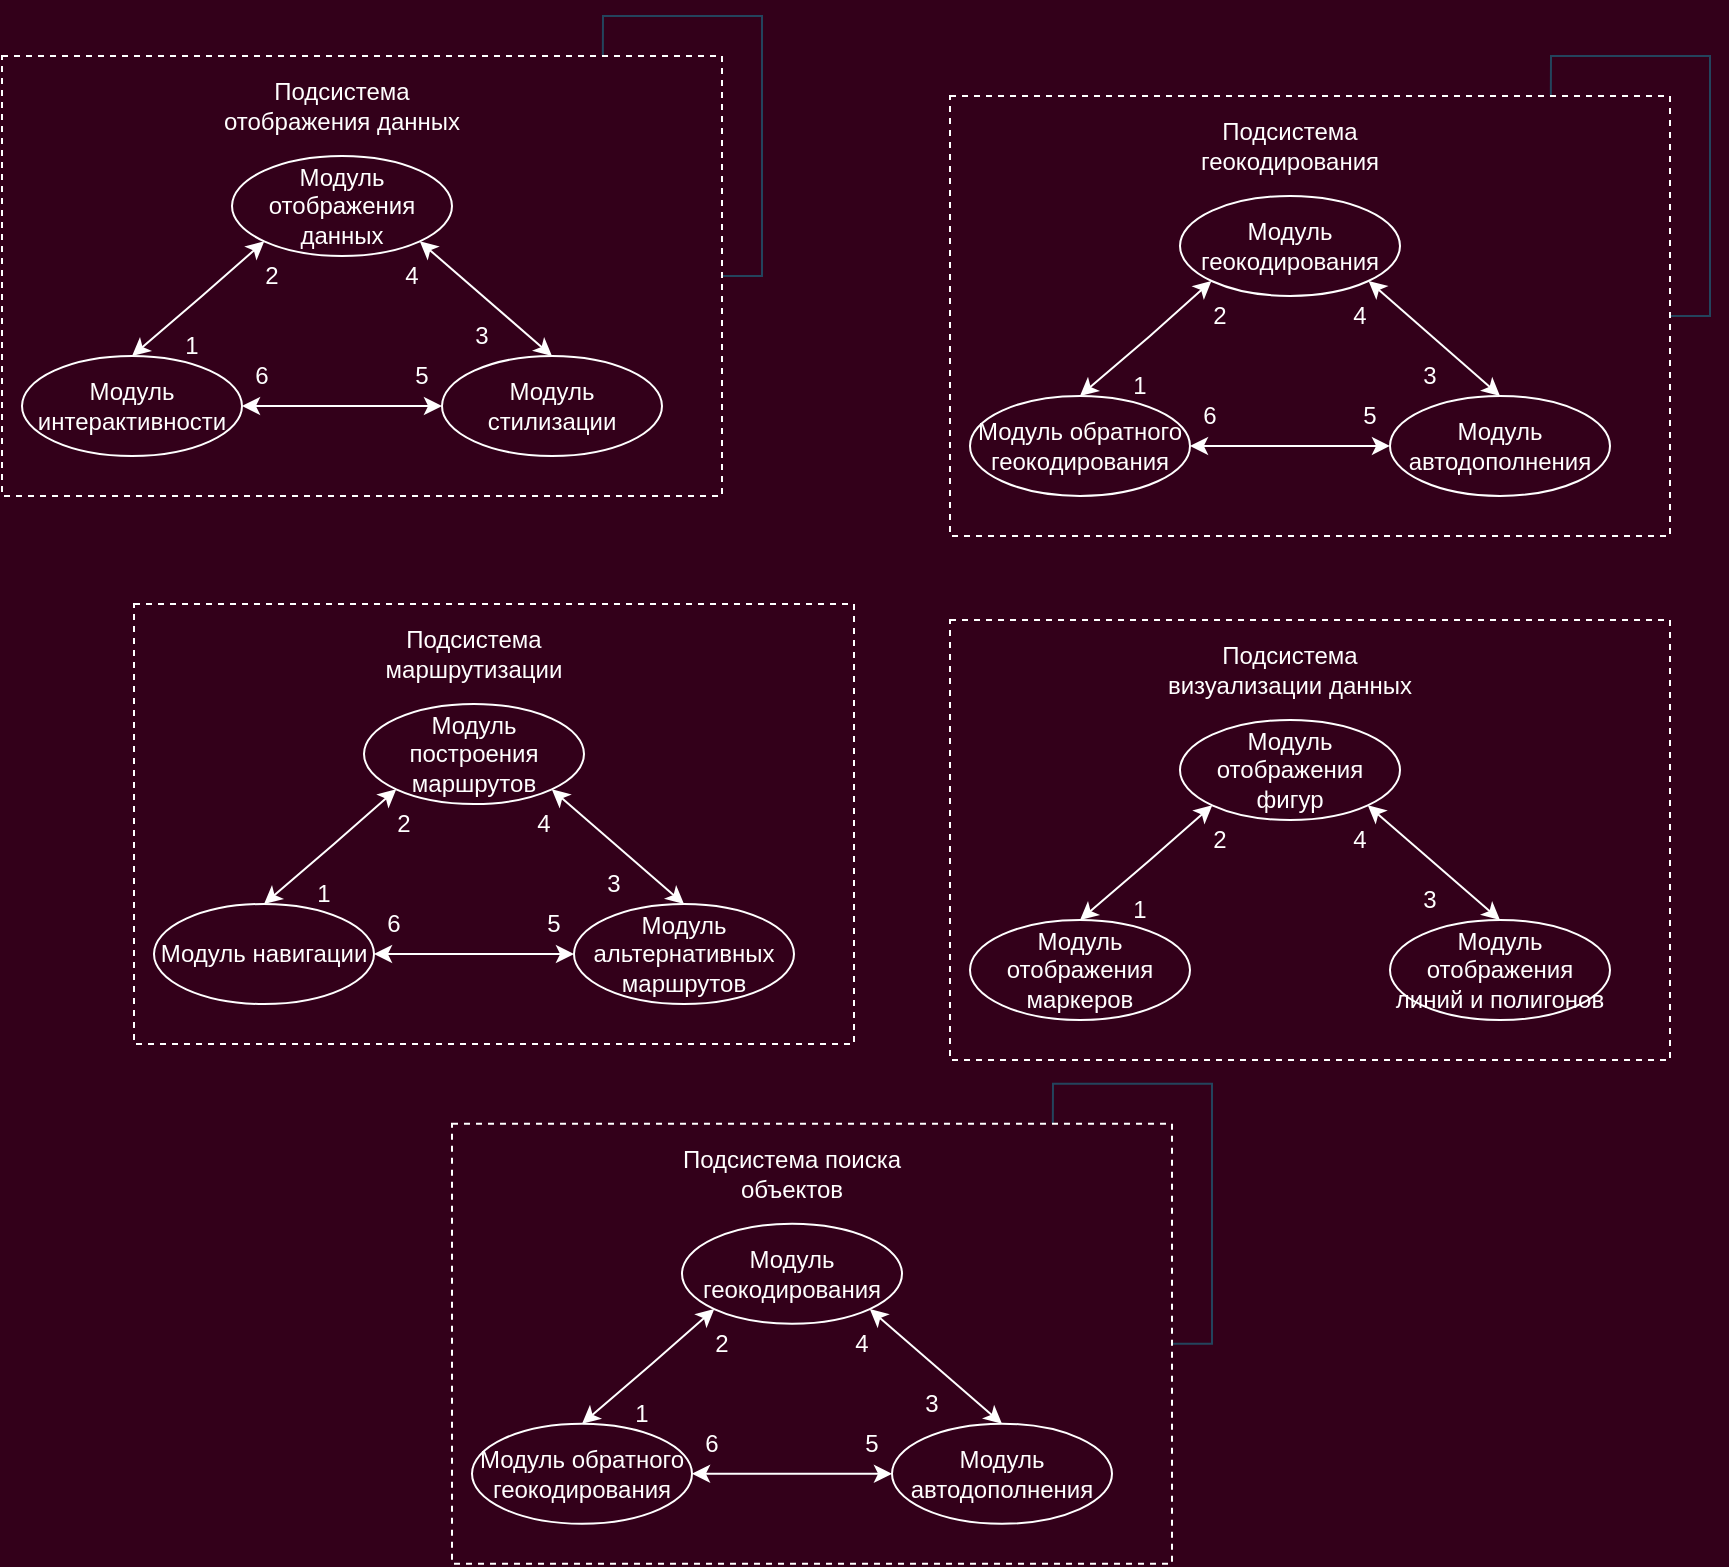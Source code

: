 <mxfile version="23.1.2" type="github">
  <diagram name="Страница — 1" id="5i1mLzlN07jmrmbTKN8E">
    <mxGraphModel dx="652" dy="354" grid="1" gridSize="8" guides="1" tooltips="1" connect="1" arrows="1" fold="1" page="1" pageScale="1" pageWidth="1200" pageHeight="1600" background="#33001A" math="0" shadow="0">
      <root>
        <mxCell id="0" />
        <mxCell id="1" parent="0" />
        <mxCell id="a494tXdaxEgdpBk0lXqR-37" style="edgeStyle=orthogonalEdgeStyle;rounded=0;orthogonalLoop=1;jettySize=auto;html=1;exitX=1;exitY=0.5;exitDx=0;exitDy=0;labelBackgroundColor=none;strokeColor=#23445D;fontColor=default;" edge="1" parent="1" source="a494tXdaxEgdpBk0lXqR-2">
          <mxGeometry relative="1" as="geometry">
            <mxPoint x="330" y="125" as="targetPoint" />
          </mxGeometry>
        </mxCell>
        <mxCell id="a494tXdaxEgdpBk0lXqR-2" value="" style="rounded=0;whiteSpace=wrap;html=1;labelBackgroundColor=none;fillColor=#33001A;strokeColor=#FFFFFF;fontColor=#FFFFFF;dashed=1;" vertex="1" parent="1">
          <mxGeometry x="30" y="30" width="360" height="220" as="geometry" />
        </mxCell>
        <mxCell id="a494tXdaxEgdpBk0lXqR-32" value="Модуль отображения данных" style="ellipse;whiteSpace=wrap;html=1;labelBackgroundColor=none;fillColor=#33001A;strokeColor=#FFFFFF;fontColor=#FFFFFF;" vertex="1" parent="1">
          <mxGeometry x="145" y="80" width="110" height="50" as="geometry" />
        </mxCell>
        <mxCell id="a494tXdaxEgdpBk0lXqR-33" value="Подсистема отображения данных" style="text;strokeColor=none;align=center;fillColor=none;html=1;verticalAlign=middle;whiteSpace=wrap;rounded=0;labelBackgroundColor=none;fontColor=#FFFFFF;" vertex="1" parent="1">
          <mxGeometry x="135" y="40" width="130" height="30" as="geometry" />
        </mxCell>
        <mxCell id="a494tXdaxEgdpBk0lXqR-35" value="Модуль интерактивности" style="ellipse;whiteSpace=wrap;html=1;labelBackgroundColor=none;fillColor=#33001A;strokeColor=#FFFFFF;fontColor=#FFFFFF;" vertex="1" parent="1">
          <mxGeometry x="40" y="180" width="110" height="50" as="geometry" />
        </mxCell>
        <mxCell id="a494tXdaxEgdpBk0lXqR-36" value="Модуль стилизации" style="ellipse;whiteSpace=wrap;html=1;labelBackgroundColor=none;fillColor=#33001A;strokeColor=#FFFFFF;fontColor=#FFFFFF;" vertex="1" parent="1">
          <mxGeometry x="250" y="180" width="110" height="50" as="geometry" />
        </mxCell>
        <mxCell id="a494tXdaxEgdpBk0lXqR-49" value="" style="endArrow=classic;startArrow=classic;rounded=0;entryX=0;entryY=1;entryDx=0;entryDy=0;exitX=0.5;exitY=0;exitDx=0;exitDy=0;strokeColor=#FFFFFF;targetPerimeterSpacing=2;sourcePerimeterSpacing=2;labelPosition=left;verticalLabelPosition=top;align=right;verticalAlign=bottom;html=1;" edge="1" parent="1" source="a494tXdaxEgdpBk0lXqR-35" target="a494tXdaxEgdpBk0lXqR-32">
          <mxGeometry width="50" height="50" relative="1" as="geometry">
            <mxPoint x="340" y="260" as="sourcePoint" />
            <mxPoint x="390" y="210" as="targetPoint" />
            <Array as="points">
              <mxPoint x="130" y="150" />
            </Array>
          </mxGeometry>
        </mxCell>
        <mxCell id="a494tXdaxEgdpBk0lXqR-51" value="1" style="text;html=1;strokeColor=none;fillColor=none;align=center;verticalAlign=middle;whiteSpace=wrap;rounded=0;fontColor=#FFFFFF;" vertex="1" parent="1">
          <mxGeometry x="110" y="165" width="30" height="20" as="geometry" />
        </mxCell>
        <mxCell id="a494tXdaxEgdpBk0lXqR-52" value="2" style="text;html=1;strokeColor=none;fillColor=none;align=center;verticalAlign=middle;whiteSpace=wrap;rounded=0;fontColor=#FFFFFF;" vertex="1" parent="1">
          <mxGeometry x="150" y="130" width="30" height="20" as="geometry" />
        </mxCell>
        <mxCell id="a494tXdaxEgdpBk0lXqR-53" value="" style="endArrow=classic;startArrow=classic;rounded=0;entryX=1;entryY=1;entryDx=0;entryDy=0;exitX=0.5;exitY=0;exitDx=0;exitDy=0;strokeColor=#FFFFFF;targetPerimeterSpacing=2;sourcePerimeterSpacing=2;labelPosition=left;verticalLabelPosition=top;align=right;verticalAlign=bottom;html=1;jumpStyle=none;" edge="1" parent="1" source="a494tXdaxEgdpBk0lXqR-36" target="a494tXdaxEgdpBk0lXqR-32">
          <mxGeometry width="50" height="50" relative="1" as="geometry">
            <mxPoint x="110" y="190" as="sourcePoint" />
            <mxPoint x="190" y="170" as="targetPoint" />
            <Array as="points" />
          </mxGeometry>
        </mxCell>
        <mxCell id="a494tXdaxEgdpBk0lXqR-54" value="" style="endArrow=classic;startArrow=classic;rounded=0;exitX=0;exitY=0.5;exitDx=0;exitDy=0;strokeColor=#FFFFFF;targetPerimeterSpacing=2;sourcePerimeterSpacing=2;labelPosition=left;verticalLabelPosition=top;align=right;verticalAlign=bottom;html=1;entryX=1;entryY=0.5;entryDx=0;entryDy=0;" edge="1" parent="1" source="a494tXdaxEgdpBk0lXqR-36" target="a494tXdaxEgdpBk0lXqR-35">
          <mxGeometry width="50" height="50" relative="1" as="geometry">
            <mxPoint x="272" y="185" as="sourcePoint" />
            <mxPoint x="180" y="165" as="targetPoint" />
            <Array as="points" />
          </mxGeometry>
        </mxCell>
        <mxCell id="a494tXdaxEgdpBk0lXqR-55" value="4" style="text;html=1;strokeColor=none;fillColor=none;align=center;verticalAlign=middle;whiteSpace=wrap;rounded=0;fontColor=#FFFFFF;" vertex="1" parent="1">
          <mxGeometry x="220" y="130" width="30" height="20" as="geometry" />
        </mxCell>
        <mxCell id="a494tXdaxEgdpBk0lXqR-56" value="3" style="text;html=1;strokeColor=none;fillColor=none;align=center;verticalAlign=middle;whiteSpace=wrap;rounded=0;fontColor=#FFFFFF;" vertex="1" parent="1">
          <mxGeometry x="255" y="160" width="30" height="20" as="geometry" />
        </mxCell>
        <mxCell id="a494tXdaxEgdpBk0lXqR-57" value="6" style="text;html=1;strokeColor=none;fillColor=none;align=center;verticalAlign=middle;whiteSpace=wrap;rounded=0;fontColor=#FFFFFF;" vertex="1" parent="1">
          <mxGeometry x="145" y="180" width="30" height="20" as="geometry" />
        </mxCell>
        <mxCell id="a494tXdaxEgdpBk0lXqR-58" value="5" style="text;html=1;strokeColor=none;fillColor=none;align=center;verticalAlign=middle;whiteSpace=wrap;rounded=0;fontColor=#FFFFFF;" vertex="1" parent="1">
          <mxGeometry x="225" y="180" width="30" height="20" as="geometry" />
        </mxCell>
        <mxCell id="a494tXdaxEgdpBk0lXqR-59" style="edgeStyle=orthogonalEdgeStyle;rounded=0;orthogonalLoop=1;jettySize=auto;html=1;exitX=1;exitY=0.5;exitDx=0;exitDy=0;labelBackgroundColor=none;strokeColor=#23445D;fontColor=default;" edge="1" parent="1" source="a494tXdaxEgdpBk0lXqR-60">
          <mxGeometry relative="1" as="geometry">
            <mxPoint x="804" y="144.95" as="targetPoint" />
          </mxGeometry>
        </mxCell>
        <mxCell id="a494tXdaxEgdpBk0lXqR-60" value="" style="rounded=0;whiteSpace=wrap;html=1;labelBackgroundColor=none;fillColor=#33001A;strokeColor=#FFFFFF;fontColor=#FFFFFF;dashed=1;" vertex="1" parent="1">
          <mxGeometry x="504" y="49.95" width="360" height="220" as="geometry" />
        </mxCell>
        <mxCell id="a494tXdaxEgdpBk0lXqR-61" value="Модуль геокодирования" style="ellipse;whiteSpace=wrap;html=1;labelBackgroundColor=none;fillColor=#33001A;strokeColor=#FFFFFF;fontColor=#FFFFFF;" vertex="1" parent="1">
          <mxGeometry x="619" y="99.95" width="110" height="50" as="geometry" />
        </mxCell>
        <mxCell id="a494tXdaxEgdpBk0lXqR-62" value="Подсистема геокодирования" style="text;strokeColor=none;align=center;fillColor=none;html=1;verticalAlign=middle;whiteSpace=wrap;rounded=0;labelBackgroundColor=none;fontColor=#FFFFFF;" vertex="1" parent="1">
          <mxGeometry x="609" y="59.95" width="130" height="30" as="geometry" />
        </mxCell>
        <mxCell id="a494tXdaxEgdpBk0lXqR-63" value="Модуль обратного геокодирования" style="ellipse;whiteSpace=wrap;html=1;labelBackgroundColor=none;fillColor=#33001A;strokeColor=#FFFFFF;fontColor=#FFFFFF;" vertex="1" parent="1">
          <mxGeometry x="514" y="199.95" width="110" height="50" as="geometry" />
        </mxCell>
        <mxCell id="a494tXdaxEgdpBk0lXqR-64" value="Модуль автодополнения" style="ellipse;whiteSpace=wrap;html=1;labelBackgroundColor=none;fillColor=#33001A;strokeColor=#FFFFFF;fontColor=#FFFFFF;" vertex="1" parent="1">
          <mxGeometry x="724" y="199.95" width="110" height="50" as="geometry" />
        </mxCell>
        <mxCell id="a494tXdaxEgdpBk0lXqR-65" value="" style="endArrow=classic;startArrow=classic;rounded=0;entryX=0;entryY=1;entryDx=0;entryDy=0;exitX=0.5;exitY=0;exitDx=0;exitDy=0;strokeColor=#FFFFFF;targetPerimeterSpacing=2;sourcePerimeterSpacing=2;labelPosition=left;verticalLabelPosition=top;align=right;verticalAlign=bottom;html=1;" edge="1" parent="1" source="a494tXdaxEgdpBk0lXqR-63" target="a494tXdaxEgdpBk0lXqR-61">
          <mxGeometry width="50" height="50" relative="1" as="geometry">
            <mxPoint x="814" y="279.95" as="sourcePoint" />
            <mxPoint x="864" y="229.95" as="targetPoint" />
            <Array as="points">
              <mxPoint x="604" y="169.95" />
            </Array>
          </mxGeometry>
        </mxCell>
        <mxCell id="a494tXdaxEgdpBk0lXqR-66" value="1" style="text;html=1;strokeColor=none;fillColor=none;align=center;verticalAlign=middle;whiteSpace=wrap;rounded=0;fontColor=#FFFFFF;" vertex="1" parent="1">
          <mxGeometry x="584" y="184.95" width="30" height="20" as="geometry" />
        </mxCell>
        <mxCell id="a494tXdaxEgdpBk0lXqR-67" value="2" style="text;html=1;strokeColor=none;fillColor=none;align=center;verticalAlign=middle;whiteSpace=wrap;rounded=0;fontColor=#FFFFFF;" vertex="1" parent="1">
          <mxGeometry x="624" y="149.95" width="30" height="20" as="geometry" />
        </mxCell>
        <mxCell id="a494tXdaxEgdpBk0lXqR-68" value="" style="endArrow=classic;startArrow=classic;rounded=0;entryX=1;entryY=1;entryDx=0;entryDy=0;exitX=0.5;exitY=0;exitDx=0;exitDy=0;strokeColor=#FFFFFF;targetPerimeterSpacing=2;sourcePerimeterSpacing=2;labelPosition=left;verticalLabelPosition=top;align=right;verticalAlign=bottom;html=1;jumpStyle=none;" edge="1" parent="1" source="a494tXdaxEgdpBk0lXqR-64" target="a494tXdaxEgdpBk0lXqR-61">
          <mxGeometry width="50" height="50" relative="1" as="geometry">
            <mxPoint x="584" y="209.95" as="sourcePoint" />
            <mxPoint x="664" y="189.95" as="targetPoint" />
            <Array as="points" />
          </mxGeometry>
        </mxCell>
        <mxCell id="a494tXdaxEgdpBk0lXqR-69" value="" style="endArrow=classic;startArrow=classic;rounded=0;exitX=0;exitY=0.5;exitDx=0;exitDy=0;strokeColor=#FFFFFF;targetPerimeterSpacing=2;sourcePerimeterSpacing=2;labelPosition=left;verticalLabelPosition=top;align=right;verticalAlign=bottom;html=1;entryX=1;entryY=0.5;entryDx=0;entryDy=0;" edge="1" parent="1" source="a494tXdaxEgdpBk0lXqR-64" target="a494tXdaxEgdpBk0lXqR-63">
          <mxGeometry width="50" height="50" relative="1" as="geometry">
            <mxPoint x="746" y="204.95" as="sourcePoint" />
            <mxPoint x="654" y="184.95" as="targetPoint" />
            <Array as="points" />
          </mxGeometry>
        </mxCell>
        <mxCell id="a494tXdaxEgdpBk0lXqR-70" value="4" style="text;html=1;strokeColor=none;fillColor=none;align=center;verticalAlign=middle;whiteSpace=wrap;rounded=0;fontColor=#FFFFFF;" vertex="1" parent="1">
          <mxGeometry x="694" y="149.95" width="30" height="20" as="geometry" />
        </mxCell>
        <mxCell id="a494tXdaxEgdpBk0lXqR-71" value="3" style="text;html=1;strokeColor=none;fillColor=none;align=center;verticalAlign=middle;whiteSpace=wrap;rounded=0;fontColor=#FFFFFF;" vertex="1" parent="1">
          <mxGeometry x="729" y="179.95" width="30" height="20" as="geometry" />
        </mxCell>
        <mxCell id="a494tXdaxEgdpBk0lXqR-72" value="6" style="text;html=1;strokeColor=none;fillColor=none;align=center;verticalAlign=middle;whiteSpace=wrap;rounded=0;fontColor=#FFFFFF;" vertex="1" parent="1">
          <mxGeometry x="619" y="199.95" width="30" height="20" as="geometry" />
        </mxCell>
        <mxCell id="a494tXdaxEgdpBk0lXqR-73" value="5" style="text;html=1;strokeColor=none;fillColor=none;align=center;verticalAlign=middle;whiteSpace=wrap;rounded=0;fontColor=#FFFFFF;" vertex="1" parent="1">
          <mxGeometry x="699" y="199.95" width="30" height="20" as="geometry" />
        </mxCell>
        <mxCell id="a494tXdaxEgdpBk0lXqR-74" value="" style="rounded=0;whiteSpace=wrap;html=1;labelBackgroundColor=none;fillColor=#33001A;strokeColor=#FFFFFF;fontColor=#FFFFFF;dashed=1;" vertex="1" parent="1">
          <mxGeometry x="96" y="304" width="360" height="220" as="geometry" />
        </mxCell>
        <mxCell id="a494tXdaxEgdpBk0lXqR-75" value="Модуль построения маршрутов" style="ellipse;whiteSpace=wrap;html=1;labelBackgroundColor=none;fillColor=#33001A;strokeColor=#FFFFFF;fontColor=#FFFFFF;" vertex="1" parent="1">
          <mxGeometry x="211" y="354" width="110" height="50" as="geometry" />
        </mxCell>
        <mxCell id="a494tXdaxEgdpBk0lXqR-76" value="Подсистема маршрутизации" style="text;strokeColor=none;align=center;fillColor=none;html=1;verticalAlign=middle;whiteSpace=wrap;rounded=0;labelBackgroundColor=none;fontColor=#FFFFFF;" vertex="1" parent="1">
          <mxGeometry x="201" y="314" width="130" height="30" as="geometry" />
        </mxCell>
        <mxCell id="a494tXdaxEgdpBk0lXqR-77" value="Модуль навигации" style="ellipse;whiteSpace=wrap;html=1;labelBackgroundColor=none;fillColor=#33001A;strokeColor=#FFFFFF;fontColor=#FFFFFF;" vertex="1" parent="1">
          <mxGeometry x="106" y="454" width="110" height="50" as="geometry" />
        </mxCell>
        <mxCell id="a494tXdaxEgdpBk0lXqR-78" value="Модуль альтернативных маршрутов" style="ellipse;whiteSpace=wrap;html=1;labelBackgroundColor=none;fillColor=#33001A;strokeColor=#FFFFFF;fontColor=#FFFFFF;" vertex="1" parent="1">
          <mxGeometry x="316" y="454" width="110" height="50" as="geometry" />
        </mxCell>
        <mxCell id="a494tXdaxEgdpBk0lXqR-79" value="" style="endArrow=classic;startArrow=classic;rounded=0;entryX=0;entryY=1;entryDx=0;entryDy=0;exitX=0.5;exitY=0;exitDx=0;exitDy=0;strokeColor=#FFFFFF;targetPerimeterSpacing=2;sourcePerimeterSpacing=2;labelPosition=left;verticalLabelPosition=top;align=right;verticalAlign=bottom;html=1;" edge="1" parent="1" source="a494tXdaxEgdpBk0lXqR-77" target="a494tXdaxEgdpBk0lXqR-75">
          <mxGeometry width="50" height="50" relative="1" as="geometry">
            <mxPoint x="406" y="534" as="sourcePoint" />
            <mxPoint x="456" y="484" as="targetPoint" />
            <Array as="points">
              <mxPoint x="196" y="424" />
            </Array>
          </mxGeometry>
        </mxCell>
        <mxCell id="a494tXdaxEgdpBk0lXqR-80" value="1" style="text;html=1;strokeColor=none;fillColor=none;align=center;verticalAlign=middle;whiteSpace=wrap;rounded=0;fontColor=#FFFFFF;" vertex="1" parent="1">
          <mxGeometry x="176" y="439" width="30" height="20" as="geometry" />
        </mxCell>
        <mxCell id="a494tXdaxEgdpBk0lXqR-81" value="2" style="text;html=1;strokeColor=none;fillColor=none;align=center;verticalAlign=middle;whiteSpace=wrap;rounded=0;fontColor=#FFFFFF;" vertex="1" parent="1">
          <mxGeometry x="216" y="404" width="30" height="20" as="geometry" />
        </mxCell>
        <mxCell id="a494tXdaxEgdpBk0lXqR-82" value="" style="endArrow=classic;startArrow=classic;rounded=0;entryX=1;entryY=1;entryDx=0;entryDy=0;exitX=0.5;exitY=0;exitDx=0;exitDy=0;strokeColor=#FFFFFF;targetPerimeterSpacing=2;sourcePerimeterSpacing=2;labelPosition=left;verticalLabelPosition=top;align=right;verticalAlign=bottom;html=1;jumpStyle=none;" edge="1" parent="1" source="a494tXdaxEgdpBk0lXqR-78" target="a494tXdaxEgdpBk0lXqR-75">
          <mxGeometry width="50" height="50" relative="1" as="geometry">
            <mxPoint x="176" y="464" as="sourcePoint" />
            <mxPoint x="256" y="444" as="targetPoint" />
            <Array as="points" />
          </mxGeometry>
        </mxCell>
        <mxCell id="a494tXdaxEgdpBk0lXqR-83" value="" style="endArrow=classic;startArrow=classic;rounded=0;exitX=0;exitY=0.5;exitDx=0;exitDy=0;strokeColor=#FFFFFF;targetPerimeterSpacing=2;sourcePerimeterSpacing=2;labelPosition=left;verticalLabelPosition=top;align=right;verticalAlign=bottom;html=1;entryX=1;entryY=0.5;entryDx=0;entryDy=0;" edge="1" parent="1" source="a494tXdaxEgdpBk0lXqR-78" target="a494tXdaxEgdpBk0lXqR-77">
          <mxGeometry width="50" height="50" relative="1" as="geometry">
            <mxPoint x="338" y="459" as="sourcePoint" />
            <mxPoint x="246" y="439" as="targetPoint" />
            <Array as="points" />
          </mxGeometry>
        </mxCell>
        <mxCell id="a494tXdaxEgdpBk0lXqR-84" value="4" style="text;html=1;strokeColor=none;fillColor=none;align=center;verticalAlign=middle;whiteSpace=wrap;rounded=0;fontColor=#FFFFFF;" vertex="1" parent="1">
          <mxGeometry x="286" y="404" width="30" height="20" as="geometry" />
        </mxCell>
        <mxCell id="a494tXdaxEgdpBk0lXqR-85" value="3" style="text;html=1;strokeColor=none;fillColor=none;align=center;verticalAlign=middle;whiteSpace=wrap;rounded=0;fontColor=#FFFFFF;" vertex="1" parent="1">
          <mxGeometry x="321" y="434" width="30" height="20" as="geometry" />
        </mxCell>
        <mxCell id="a494tXdaxEgdpBk0lXqR-86" value="6" style="text;html=1;strokeColor=none;fillColor=none;align=center;verticalAlign=middle;whiteSpace=wrap;rounded=0;fontColor=#FFFFFF;" vertex="1" parent="1">
          <mxGeometry x="211" y="454" width="30" height="20" as="geometry" />
        </mxCell>
        <mxCell id="a494tXdaxEgdpBk0lXqR-87" value="5" style="text;html=1;strokeColor=none;fillColor=none;align=center;verticalAlign=middle;whiteSpace=wrap;rounded=0;fontColor=#FFFFFF;" vertex="1" parent="1">
          <mxGeometry x="291" y="454" width="30" height="20" as="geometry" />
        </mxCell>
        <mxCell id="a494tXdaxEgdpBk0lXqR-88" value="" style="rounded=0;whiteSpace=wrap;html=1;labelBackgroundColor=none;fillColor=#33001A;strokeColor=#FFFFFF;fontColor=#FFFFFF;dashed=1;" vertex="1" parent="1">
          <mxGeometry x="504" y="312" width="360" height="220" as="geometry" />
        </mxCell>
        <mxCell id="a494tXdaxEgdpBk0lXqR-89" value="Модуль отображения фигур" style="ellipse;whiteSpace=wrap;html=1;labelBackgroundColor=none;fillColor=#33001A;strokeColor=#FFFFFF;fontColor=#FFFFFF;" vertex="1" parent="1">
          <mxGeometry x="619" y="362" width="110" height="50" as="geometry" />
        </mxCell>
        <mxCell id="a494tXdaxEgdpBk0lXqR-90" value="Подсистема визуализации данных" style="text;strokeColor=none;align=center;fillColor=none;html=1;verticalAlign=middle;whiteSpace=wrap;rounded=0;labelBackgroundColor=none;fontColor=#FFFFFF;" vertex="1" parent="1">
          <mxGeometry x="609" y="322" width="130" height="30" as="geometry" />
        </mxCell>
        <mxCell id="a494tXdaxEgdpBk0lXqR-91" value="Модуль отображения маркеров" style="ellipse;whiteSpace=wrap;html=1;labelBackgroundColor=none;fillColor=#33001A;strokeColor=#FFFFFF;fontColor=#FFFFFF;" vertex="1" parent="1">
          <mxGeometry x="514" y="462" width="110" height="50" as="geometry" />
        </mxCell>
        <mxCell id="a494tXdaxEgdpBk0lXqR-92" value="Модуль отображения линий и полигонов" style="ellipse;whiteSpace=wrap;html=1;labelBackgroundColor=none;fillColor=#33001A;strokeColor=#FFFFFF;fontColor=#FFFFFF;" vertex="1" parent="1">
          <mxGeometry x="724" y="462" width="110" height="50" as="geometry" />
        </mxCell>
        <mxCell id="a494tXdaxEgdpBk0lXqR-93" value="" style="endArrow=classic;startArrow=classic;rounded=0;entryX=0;entryY=1;entryDx=0;entryDy=0;exitX=0.5;exitY=0;exitDx=0;exitDy=0;strokeColor=#FFFFFF;targetPerimeterSpacing=2;sourcePerimeterSpacing=2;labelPosition=left;verticalLabelPosition=top;align=right;verticalAlign=bottom;html=1;" edge="1" parent="1" source="a494tXdaxEgdpBk0lXqR-91" target="a494tXdaxEgdpBk0lXqR-89">
          <mxGeometry width="50" height="50" relative="1" as="geometry">
            <mxPoint x="814" y="542" as="sourcePoint" />
            <mxPoint x="864" y="492" as="targetPoint" />
            <Array as="points">
              <mxPoint x="604" y="432" />
            </Array>
          </mxGeometry>
        </mxCell>
        <mxCell id="a494tXdaxEgdpBk0lXqR-94" value="1" style="text;html=1;strokeColor=none;fillColor=none;align=center;verticalAlign=middle;whiteSpace=wrap;rounded=0;fontColor=#FFFFFF;" vertex="1" parent="1">
          <mxGeometry x="584" y="447" width="30" height="20" as="geometry" />
        </mxCell>
        <mxCell id="a494tXdaxEgdpBk0lXqR-95" value="2" style="text;html=1;strokeColor=none;fillColor=none;align=center;verticalAlign=middle;whiteSpace=wrap;rounded=0;fontColor=#FFFFFF;" vertex="1" parent="1">
          <mxGeometry x="624" y="412" width="30" height="20" as="geometry" />
        </mxCell>
        <mxCell id="a494tXdaxEgdpBk0lXqR-96" value="" style="endArrow=classic;startArrow=classic;rounded=0;entryX=1;entryY=1;entryDx=0;entryDy=0;exitX=0.5;exitY=0;exitDx=0;exitDy=0;strokeColor=#FFFFFF;targetPerimeterSpacing=2;sourcePerimeterSpacing=2;labelPosition=left;verticalLabelPosition=top;align=right;verticalAlign=bottom;html=1;jumpStyle=none;" edge="1" parent="1" source="a494tXdaxEgdpBk0lXqR-92" target="a494tXdaxEgdpBk0lXqR-89">
          <mxGeometry width="50" height="50" relative="1" as="geometry">
            <mxPoint x="584" y="472" as="sourcePoint" />
            <mxPoint x="664" y="452" as="targetPoint" />
            <Array as="points" />
          </mxGeometry>
        </mxCell>
        <mxCell id="a494tXdaxEgdpBk0lXqR-98" value="4" style="text;html=1;strokeColor=none;fillColor=none;align=center;verticalAlign=middle;whiteSpace=wrap;rounded=0;fontColor=#FFFFFF;" vertex="1" parent="1">
          <mxGeometry x="694" y="412" width="30" height="20" as="geometry" />
        </mxCell>
        <mxCell id="a494tXdaxEgdpBk0lXqR-99" value="3" style="text;html=1;strokeColor=none;fillColor=none;align=center;verticalAlign=middle;whiteSpace=wrap;rounded=0;fontColor=#FFFFFF;" vertex="1" parent="1">
          <mxGeometry x="729" y="442" width="30" height="20" as="geometry" />
        </mxCell>
        <mxCell id="a494tXdaxEgdpBk0lXqR-102" style="edgeStyle=orthogonalEdgeStyle;rounded=0;orthogonalLoop=1;jettySize=auto;html=1;exitX=1;exitY=0.5;exitDx=0;exitDy=0;labelBackgroundColor=none;strokeColor=#23445D;fontColor=default;" edge="1" parent="1" source="a494tXdaxEgdpBk0lXqR-103">
          <mxGeometry relative="1" as="geometry">
            <mxPoint x="555" y="658.87" as="targetPoint" />
          </mxGeometry>
        </mxCell>
        <mxCell id="a494tXdaxEgdpBk0lXqR-103" value="" style="rounded=0;whiteSpace=wrap;html=1;labelBackgroundColor=none;fillColor=#33001A;strokeColor=#FFFFFF;fontColor=#FFFFFF;dashed=1;" vertex="1" parent="1">
          <mxGeometry x="255" y="563.87" width="360" height="220" as="geometry" />
        </mxCell>
        <mxCell id="a494tXdaxEgdpBk0lXqR-104" value="Модуль геокодирования" style="ellipse;whiteSpace=wrap;html=1;labelBackgroundColor=none;fillColor=#33001A;strokeColor=#FFFFFF;fontColor=#FFFFFF;" vertex="1" parent="1">
          <mxGeometry x="370" y="613.87" width="110" height="50" as="geometry" />
        </mxCell>
        <mxCell id="a494tXdaxEgdpBk0lXqR-105" value="Подсистема поиска объектов" style="text;strokeColor=none;align=center;fillColor=none;html=1;verticalAlign=middle;whiteSpace=wrap;rounded=0;labelBackgroundColor=none;fontColor=#FFFFFF;" vertex="1" parent="1">
          <mxGeometry x="360" y="573.87" width="130" height="30" as="geometry" />
        </mxCell>
        <mxCell id="a494tXdaxEgdpBk0lXqR-106" value="Модуль обратного геокодирования" style="ellipse;whiteSpace=wrap;html=1;labelBackgroundColor=none;fillColor=#33001A;strokeColor=#FFFFFF;fontColor=#FFFFFF;" vertex="1" parent="1">
          <mxGeometry x="265" y="713.87" width="110" height="50" as="geometry" />
        </mxCell>
        <mxCell id="a494tXdaxEgdpBk0lXqR-107" value="Модуль автодополнения" style="ellipse;whiteSpace=wrap;html=1;labelBackgroundColor=none;fillColor=#33001A;strokeColor=#FFFFFF;fontColor=#FFFFFF;" vertex="1" parent="1">
          <mxGeometry x="475" y="713.87" width="110" height="50" as="geometry" />
        </mxCell>
        <mxCell id="a494tXdaxEgdpBk0lXqR-108" value="" style="endArrow=classic;startArrow=classic;rounded=0;entryX=0;entryY=1;entryDx=0;entryDy=0;exitX=0.5;exitY=0;exitDx=0;exitDy=0;strokeColor=#FFFFFF;targetPerimeterSpacing=2;sourcePerimeterSpacing=2;labelPosition=left;verticalLabelPosition=top;align=right;verticalAlign=bottom;html=1;" edge="1" parent="1" source="a494tXdaxEgdpBk0lXqR-106" target="a494tXdaxEgdpBk0lXqR-104">
          <mxGeometry width="50" height="50" relative="1" as="geometry">
            <mxPoint x="565" y="793.87" as="sourcePoint" />
            <mxPoint x="615" y="743.87" as="targetPoint" />
            <Array as="points">
              <mxPoint x="355" y="683.87" />
            </Array>
          </mxGeometry>
        </mxCell>
        <mxCell id="a494tXdaxEgdpBk0lXqR-109" value="1" style="text;html=1;strokeColor=none;fillColor=none;align=center;verticalAlign=middle;whiteSpace=wrap;rounded=0;fontColor=#FFFFFF;" vertex="1" parent="1">
          <mxGeometry x="335" y="698.87" width="30" height="20" as="geometry" />
        </mxCell>
        <mxCell id="a494tXdaxEgdpBk0lXqR-110" value="2" style="text;html=1;strokeColor=none;fillColor=none;align=center;verticalAlign=middle;whiteSpace=wrap;rounded=0;fontColor=#FFFFFF;" vertex="1" parent="1">
          <mxGeometry x="375" y="663.87" width="30" height="20" as="geometry" />
        </mxCell>
        <mxCell id="a494tXdaxEgdpBk0lXqR-111" value="" style="endArrow=classic;startArrow=classic;rounded=0;entryX=1;entryY=1;entryDx=0;entryDy=0;exitX=0.5;exitY=0;exitDx=0;exitDy=0;strokeColor=#FFFFFF;targetPerimeterSpacing=2;sourcePerimeterSpacing=2;labelPosition=left;verticalLabelPosition=top;align=right;verticalAlign=bottom;html=1;jumpStyle=none;" edge="1" parent="1" source="a494tXdaxEgdpBk0lXqR-107" target="a494tXdaxEgdpBk0lXqR-104">
          <mxGeometry width="50" height="50" relative="1" as="geometry">
            <mxPoint x="335" y="723.87" as="sourcePoint" />
            <mxPoint x="415" y="703.87" as="targetPoint" />
            <Array as="points" />
          </mxGeometry>
        </mxCell>
        <mxCell id="a494tXdaxEgdpBk0lXqR-112" value="" style="endArrow=classic;startArrow=classic;rounded=0;exitX=0;exitY=0.5;exitDx=0;exitDy=0;strokeColor=#FFFFFF;targetPerimeterSpacing=2;sourcePerimeterSpacing=2;labelPosition=left;verticalLabelPosition=top;align=right;verticalAlign=bottom;html=1;entryX=1;entryY=0.5;entryDx=0;entryDy=0;" edge="1" parent="1" source="a494tXdaxEgdpBk0lXqR-107" target="a494tXdaxEgdpBk0lXqR-106">
          <mxGeometry width="50" height="50" relative="1" as="geometry">
            <mxPoint x="497" y="718.87" as="sourcePoint" />
            <mxPoint x="405" y="698.87" as="targetPoint" />
            <Array as="points" />
          </mxGeometry>
        </mxCell>
        <mxCell id="a494tXdaxEgdpBk0lXqR-113" value="4" style="text;html=1;strokeColor=none;fillColor=none;align=center;verticalAlign=middle;whiteSpace=wrap;rounded=0;fontColor=#FFFFFF;" vertex="1" parent="1">
          <mxGeometry x="445" y="663.87" width="30" height="20" as="geometry" />
        </mxCell>
        <mxCell id="a494tXdaxEgdpBk0lXqR-114" value="3" style="text;html=1;strokeColor=none;fillColor=none;align=center;verticalAlign=middle;whiteSpace=wrap;rounded=0;fontColor=#FFFFFF;" vertex="1" parent="1">
          <mxGeometry x="480" y="693.87" width="30" height="20" as="geometry" />
        </mxCell>
        <mxCell id="a494tXdaxEgdpBk0lXqR-115" value="6" style="text;html=1;strokeColor=none;fillColor=none;align=center;verticalAlign=middle;whiteSpace=wrap;rounded=0;fontColor=#FFFFFF;" vertex="1" parent="1">
          <mxGeometry x="370" y="713.87" width="30" height="20" as="geometry" />
        </mxCell>
        <mxCell id="a494tXdaxEgdpBk0lXqR-116" value="5" style="text;html=1;strokeColor=none;fillColor=none;align=center;verticalAlign=middle;whiteSpace=wrap;rounded=0;fontColor=#FFFFFF;" vertex="1" parent="1">
          <mxGeometry x="450" y="713.87" width="30" height="20" as="geometry" />
        </mxCell>
      </root>
    </mxGraphModel>
  </diagram>
</mxfile>
